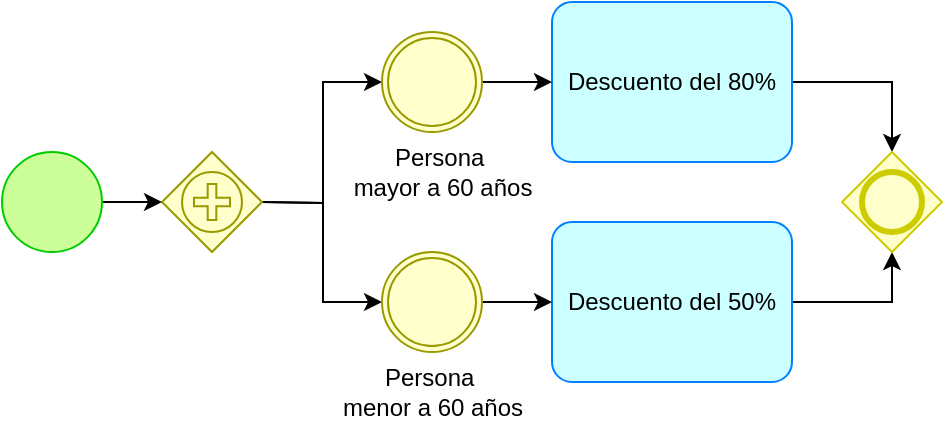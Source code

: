 <mxfile version="20.8.16" type="device"><diagram name="Page-1" id="vmj3viKRQ1hxgvjzO3pB"><mxGraphModel dx="557" dy="435" grid="1" gridSize="10" guides="1" tooltips="1" connect="1" arrows="1" fold="1" page="1" pageScale="1" pageWidth="850" pageHeight="1100" math="0" shadow="0"><root><mxCell id="0"/><mxCell id="1" parent="0"/><mxCell id="7N-hlP9mZaYY4BRPOZKS-42" style="edgeStyle=orthogonalEdgeStyle;rounded=0;orthogonalLoop=1;jettySize=auto;html=1;entryX=0;entryY=0.5;entryDx=0;entryDy=0;entryPerimeter=0;" edge="1" parent="1" target="7N-hlP9mZaYY4BRPOZKS-53"><mxGeometry relative="1" as="geometry"><mxPoint x="200" y="145" as="sourcePoint"/><mxPoint x="250" y="80" as="targetPoint"/></mxGeometry></mxCell><mxCell id="7N-hlP9mZaYY4BRPOZKS-43" style="edgeStyle=orthogonalEdgeStyle;rounded=0;orthogonalLoop=1;jettySize=auto;html=1;entryX=0;entryY=0.5;entryDx=0;entryDy=0;entryPerimeter=0;" edge="1" parent="1" target="7N-hlP9mZaYY4BRPOZKS-54"><mxGeometry relative="1" as="geometry"><mxPoint x="200" y="145" as="sourcePoint"/><mxPoint x="250" y="190" as="targetPoint"/></mxGeometry></mxCell><mxCell id="7N-hlP9mZaYY4BRPOZKS-63" style="edgeStyle=orthogonalEdgeStyle;rounded=0;orthogonalLoop=1;jettySize=auto;html=1;entryX=0.5;entryY=1;entryDx=0;entryDy=0;entryPerimeter=0;" edge="1" parent="1" source="7N-hlP9mZaYY4BRPOZKS-50" target="7N-hlP9mZaYY4BRPOZKS-61"><mxGeometry relative="1" as="geometry"/></mxCell><mxCell id="7N-hlP9mZaYY4BRPOZKS-50" value="Descuento del 50%" style="points=[[0.25,0,0],[0.5,0,0],[0.75,0,0],[1,0.25,0],[1,0.5,0],[1,0.75,0],[0.75,1,0],[0.5,1,0],[0.25,1,0],[0,0.75,0],[0,0.5,0],[0,0.25,0]];shape=mxgraph.bpmn.task;whiteSpace=wrap;rectStyle=rounded;size=10;html=1;taskMarker=abstract;strokeColor=#007FFF;fillColor=#CCFFFF;" vertex="1" parent="1"><mxGeometry x="345" y="155" width="120" height="80" as="geometry"/></mxCell><mxCell id="7N-hlP9mZaYY4BRPOZKS-62" style="edgeStyle=orthogonalEdgeStyle;rounded=0;orthogonalLoop=1;jettySize=auto;html=1;entryX=0.5;entryY=0;entryDx=0;entryDy=0;entryPerimeter=0;" edge="1" parent="1" source="7N-hlP9mZaYY4BRPOZKS-51" target="7N-hlP9mZaYY4BRPOZKS-61"><mxGeometry relative="1" as="geometry"/></mxCell><mxCell id="7N-hlP9mZaYY4BRPOZKS-51" value="Descuento del 80%" style="points=[[0.25,0,0],[0.5,0,0],[0.75,0,0],[1,0.25,0],[1,0.5,0],[1,0.75,0],[0.75,1,0],[0.5,1,0],[0.25,1,0],[0,0.75,0],[0,0.5,0],[0,0.25,0]];shape=mxgraph.bpmn.task;whiteSpace=wrap;rectStyle=rounded;size=10;html=1;taskMarker=abstract;strokeColor=#007FFF;fillColor=#CCFFFF;" vertex="1" parent="1"><mxGeometry x="345" y="45" width="120" height="80" as="geometry"/></mxCell><mxCell id="7N-hlP9mZaYY4BRPOZKS-52" value="" style="points=[[0.25,0.25,0],[0.5,0,0],[0.75,0.25,0],[1,0.5,0],[0.75,0.75,0],[0.5,1,0],[0.25,0.75,0],[0,0.5,0]];shape=mxgraph.bpmn.gateway2;html=1;verticalLabelPosition=bottom;labelBackgroundColor=#ffffff;verticalAlign=top;align=center;perimeter=rhombusPerimeter;outlineConnect=0;outline=standard;symbol=parallelMultiple;strokeColor=#999900;fillColor=#FFFFCC;" vertex="1" parent="1"><mxGeometry x="150" y="120" width="50" height="50" as="geometry"/></mxCell><mxCell id="7N-hlP9mZaYY4BRPOZKS-60" style="edgeStyle=orthogonalEdgeStyle;rounded=0;orthogonalLoop=1;jettySize=auto;html=1;entryX=0;entryY=0.5;entryDx=0;entryDy=0;entryPerimeter=0;" edge="1" parent="1" source="7N-hlP9mZaYY4BRPOZKS-53" target="7N-hlP9mZaYY4BRPOZKS-51"><mxGeometry relative="1" as="geometry"/></mxCell><mxCell id="7N-hlP9mZaYY4BRPOZKS-53" value="" style="points=[[0.145,0.145,0],[0.5,0,0],[0.855,0.145,0],[1,0.5,0],[0.855,0.855,0],[0.5,1,0],[0.145,0.855,0],[0,0.5,0]];shape=mxgraph.bpmn.event;html=1;verticalLabelPosition=bottom;labelBackgroundColor=#ffffff;verticalAlign=top;align=center;perimeter=ellipsePerimeter;outlineConnect=0;aspect=fixed;outline=throwing;symbol=general;strokeColor=#999900;fillColor=#FFFFCC;" vertex="1" parent="1"><mxGeometry x="260" y="60" width="50" height="50" as="geometry"/></mxCell><mxCell id="7N-hlP9mZaYY4BRPOZKS-59" style="edgeStyle=orthogonalEdgeStyle;rounded=0;orthogonalLoop=1;jettySize=auto;html=1;entryX=0;entryY=0.5;entryDx=0;entryDy=0;entryPerimeter=0;" edge="1" parent="1" source="7N-hlP9mZaYY4BRPOZKS-54" target="7N-hlP9mZaYY4BRPOZKS-50"><mxGeometry relative="1" as="geometry"/></mxCell><mxCell id="7N-hlP9mZaYY4BRPOZKS-54" value="" style="points=[[0.145,0.145,0],[0.5,0,0],[0.855,0.145,0],[1,0.5,0],[0.855,0.855,0],[0.5,1,0],[0.145,0.855,0],[0,0.5,0]];shape=mxgraph.bpmn.event;html=1;verticalLabelPosition=bottom;labelBackgroundColor=#ffffff;verticalAlign=top;align=center;perimeter=ellipsePerimeter;outlineConnect=0;aspect=fixed;outline=throwing;symbol=general;strokeColor=#999900;fillColor=#FFFFCC;" vertex="1" parent="1"><mxGeometry x="260" y="170" width="50" height="50" as="geometry"/></mxCell><mxCell id="7N-hlP9mZaYY4BRPOZKS-56" style="edgeStyle=orthogonalEdgeStyle;rounded=0;orthogonalLoop=1;jettySize=auto;html=1;entryX=0;entryY=0.5;entryDx=0;entryDy=0;entryPerimeter=0;" edge="1" parent="1" source="7N-hlP9mZaYY4BRPOZKS-55" target="7N-hlP9mZaYY4BRPOZKS-52"><mxGeometry relative="1" as="geometry"/></mxCell><mxCell id="7N-hlP9mZaYY4BRPOZKS-55" value="" style="points=[[0.145,0.145,0],[0.5,0,0],[0.855,0.145,0],[1,0.5,0],[0.855,0.855,0],[0.5,1,0],[0.145,0.855,0],[0,0.5,0]];shape=mxgraph.bpmn.event;html=1;verticalLabelPosition=bottom;labelBackgroundColor=#ffffff;verticalAlign=top;align=center;perimeter=ellipsePerimeter;outlineConnect=0;aspect=fixed;outline=standard;symbol=general;strokeColor=#00CC00;fillColor=#CCFF99;" vertex="1" parent="1"><mxGeometry x="70" y="120" width="50" height="50" as="geometry"/></mxCell><mxCell id="7N-hlP9mZaYY4BRPOZKS-57" value="Persona&amp;nbsp;&lt;br&gt;mayor a 60 años" style="text;html=1;align=center;verticalAlign=middle;resizable=0;points=[];autosize=1;strokeColor=none;fillColor=none;" vertex="1" parent="1"><mxGeometry x="235" y="110" width="110" height="40" as="geometry"/></mxCell><mxCell id="7N-hlP9mZaYY4BRPOZKS-58" value="Persona&amp;nbsp;&lt;br&gt;menor a 60 años" style="text;html=1;align=center;verticalAlign=middle;resizable=0;points=[];autosize=1;strokeColor=none;fillColor=none;" vertex="1" parent="1"><mxGeometry x="230" y="220" width="110" height="40" as="geometry"/></mxCell><mxCell id="7N-hlP9mZaYY4BRPOZKS-61" value="" style="points=[[0.25,0.25,0],[0.5,0,0],[0.75,0.25,0],[1,0.5,0],[0.75,0.75,0],[0.5,1,0],[0.25,0.75,0],[0,0.5,0]];shape=mxgraph.bpmn.gateway2;html=1;verticalLabelPosition=bottom;labelBackgroundColor=#ffffff;verticalAlign=top;align=center;perimeter=rhombusPerimeter;outlineConnect=0;outline=end;symbol=general;strokeColor=#CCCC00;fillColor=#FFFFCC;" vertex="1" parent="1"><mxGeometry x="490" y="120" width="50" height="50" as="geometry"/></mxCell></root></mxGraphModel></diagram></mxfile>